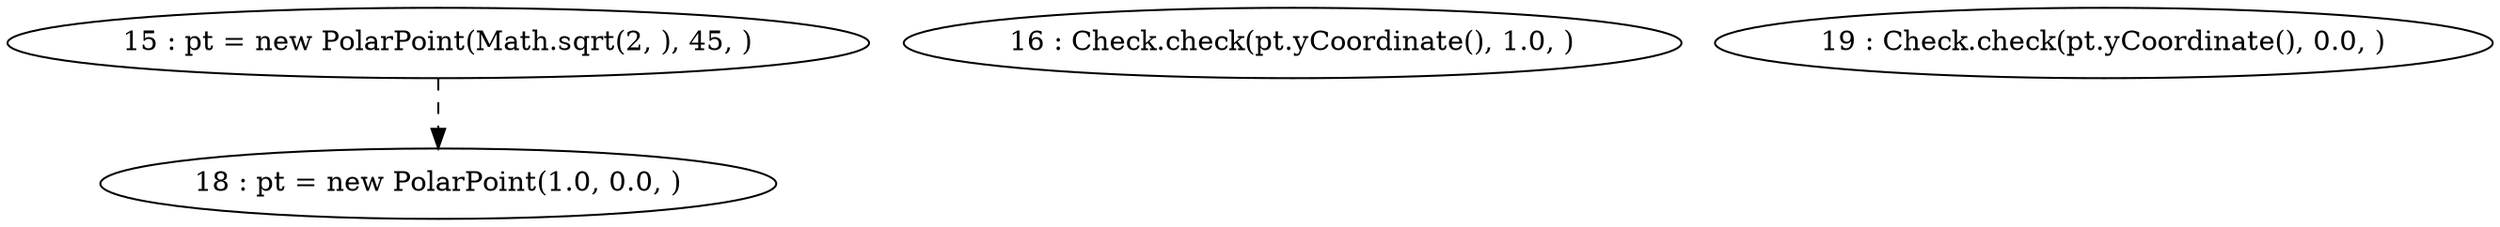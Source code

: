 digraph G {
"15 : pt = new PolarPoint(Math.sqrt(2, ), 45, )"
"15 : pt = new PolarPoint(Math.sqrt(2, ), 45, )" -> "18 : pt = new PolarPoint(1.0, 0.0, )" [style=dashed]
"16 : Check.check(pt.yCoordinate(), 1.0, )"
"18 : pt = new PolarPoint(1.0, 0.0, )"
"19 : Check.check(pt.yCoordinate(), 0.0, )"
}